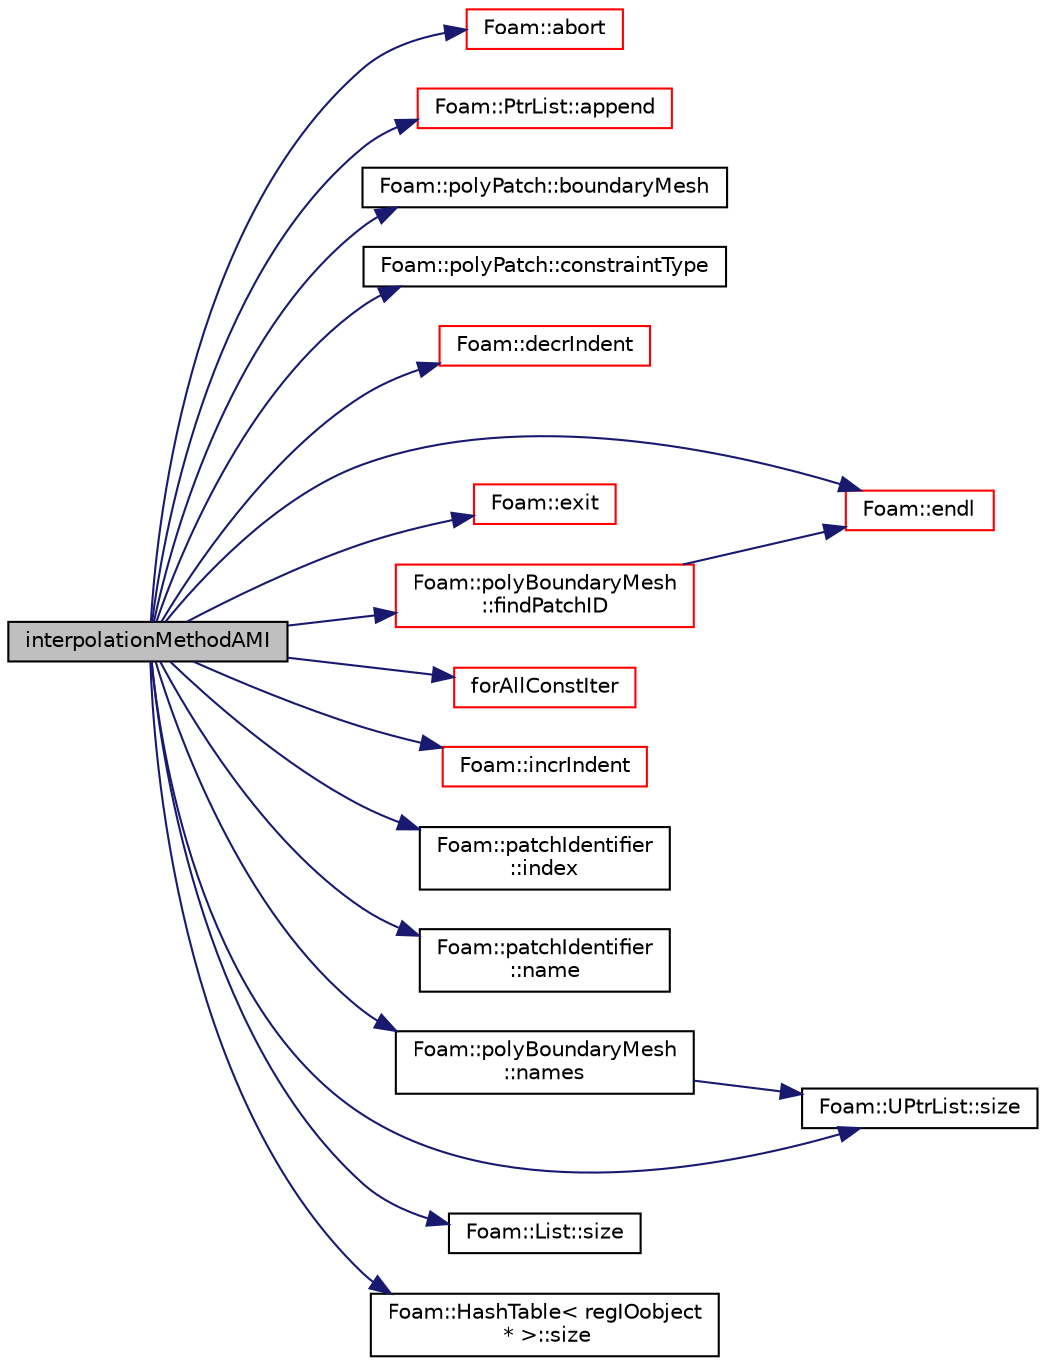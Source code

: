 digraph "interpolationMethodAMI"
{
  bgcolor="transparent";
  edge [fontname="Helvetica",fontsize="10",labelfontname="Helvetica",labelfontsize="10"];
  node [fontname="Helvetica",fontsize="10",shape=record];
  rankdir="LR";
  Node1 [label="interpolationMethodAMI",height=0.2,width=0.4,color="black", fillcolor="grey75", style="filled", fontcolor="black"];
  Node1 -> Node2 [color="midnightblue",fontsize="10",style="solid",fontname="Helvetica"];
  Node2 [label="Foam::abort",height=0.2,width=0.4,color="red",URL="$a10909.html#a447107a607d03e417307c203fa5fb44b"];
  Node1 -> Node3 [color="midnightblue",fontsize="10",style="solid",fontname="Helvetica"];
  Node3 [label="Foam::PtrList::append",height=0.2,width=0.4,color="red",URL="$a02082.html#ad3ca40917fc3faba0f9ebf2024972316",tooltip="Append an element at the end of the list. "];
  Node1 -> Node4 [color="midnightblue",fontsize="10",style="solid",fontname="Helvetica"];
  Node4 [label="Foam::polyPatch::boundaryMesh",height=0.2,width=0.4,color="black",URL="$a01977.html#a967e2a9a4a6da59154f932595447adc9",tooltip="Return boundaryMesh reference. "];
  Node1 -> Node5 [color="midnightblue",fontsize="10",style="solid",fontname="Helvetica"];
  Node5 [label="Foam::polyPatch::constraintType",height=0.2,width=0.4,color="black",URL="$a01977.html#a94d41891ba1cc56cdc7b1b2e76107c02",tooltip="Return true if the given type is a constraint type. "];
  Node1 -> Node6 [color="midnightblue",fontsize="10",style="solid",fontname="Helvetica"];
  Node6 [label="Foam::decrIndent",height=0.2,width=0.4,color="red",URL="$a10909.html#a1c3a44e035fae1cd9d5a4a60a7e1c32b",tooltip="Decrement the indent level. "];
  Node1 -> Node7 [color="midnightblue",fontsize="10",style="solid",fontname="Helvetica"];
  Node7 [label="Foam::endl",height=0.2,width=0.4,color="red",URL="$a10909.html#a2db8fe02a0d3909e9351bb4275b23ce4",tooltip="Add newline and flush stream. "];
  Node1 -> Node8 [color="midnightblue",fontsize="10",style="solid",fontname="Helvetica"];
  Node8 [label="Foam::exit",height=0.2,width=0.4,color="red",URL="$a10909.html#a06ca7250d8e89caf05243ec094843642"];
  Node1 -> Node9 [color="midnightblue",fontsize="10",style="solid",fontname="Helvetica"];
  Node9 [label="Foam::polyBoundaryMesh\l::findPatchID",height=0.2,width=0.4,color="red",URL="$a01953.html#a6591fbb33e89d53c35c972523ac09e94",tooltip="Find patch index given a name. "];
  Node9 -> Node7 [color="midnightblue",fontsize="10",style="solid",fontname="Helvetica"];
  Node1 -> Node10 [color="midnightblue",fontsize="10",style="solid",fontname="Helvetica"];
  Node10 [label="forAllConstIter",height=0.2,width=0.4,color="red",URL="$a03095.html#ae21e2836509b0fa7f7cedf6493b11b09"];
  Node1 -> Node11 [color="midnightblue",fontsize="10",style="solid",fontname="Helvetica"];
  Node11 [label="Foam::incrIndent",height=0.2,width=0.4,color="red",URL="$a10909.html#a5baff2b2334a238271b33f039e5dde5c",tooltip="Increment the indent level. "];
  Node1 -> Node12 [color="midnightblue",fontsize="10",style="solid",fontname="Helvetica"];
  Node12 [label="Foam::patchIdentifier\l::index",height=0.2,width=0.4,color="black",URL="$a01842.html#a7d1e8acadb27bd2b4e61457d47b71b6f",tooltip="Return the index of this patch in the boundaryMesh. "];
  Node1 -> Node13 [color="midnightblue",fontsize="10",style="solid",fontname="Helvetica"];
  Node13 [label="Foam::patchIdentifier\l::name",height=0.2,width=0.4,color="black",URL="$a01842.html#a75b72488d2e82151b025744974919d5d",tooltip="Return name. "];
  Node1 -> Node14 [color="midnightblue",fontsize="10",style="solid",fontname="Helvetica"];
  Node14 [label="Foam::polyBoundaryMesh\l::names",height=0.2,width=0.4,color="black",URL="$a01953.html#a627bcef4e891104ff8192574b673920b",tooltip="Return a list of patch names. "];
  Node14 -> Node15 [color="midnightblue",fontsize="10",style="solid",fontname="Helvetica"];
  Node15 [label="Foam::UPtrList::size",height=0.2,width=0.4,color="black",URL="$a02880.html#a723361dc2020160f5492e8fe2d09fa44",tooltip="Return the number of elements in the UPtrList. "];
  Node1 -> Node16 [color="midnightblue",fontsize="10",style="solid",fontname="Helvetica"];
  Node16 [label="Foam::List::size",height=0.2,width=0.4,color="black",URL="$a01397.html#a8a5f6fa29bd4b500caf186f60245b384",tooltip="Override size to be inconsistent with allocated storage. "];
  Node1 -> Node15 [color="midnightblue",fontsize="10",style="solid",fontname="Helvetica"];
  Node1 -> Node17 [color="midnightblue",fontsize="10",style="solid",fontname="Helvetica"];
  Node17 [label="Foam::HashTable\< regIOobject\l * \>::size",height=0.2,width=0.4,color="black",URL="$a01001.html#a723361dc2020160f5492e8fe2d09fa44",tooltip="Return number of elements in table. "];
}
